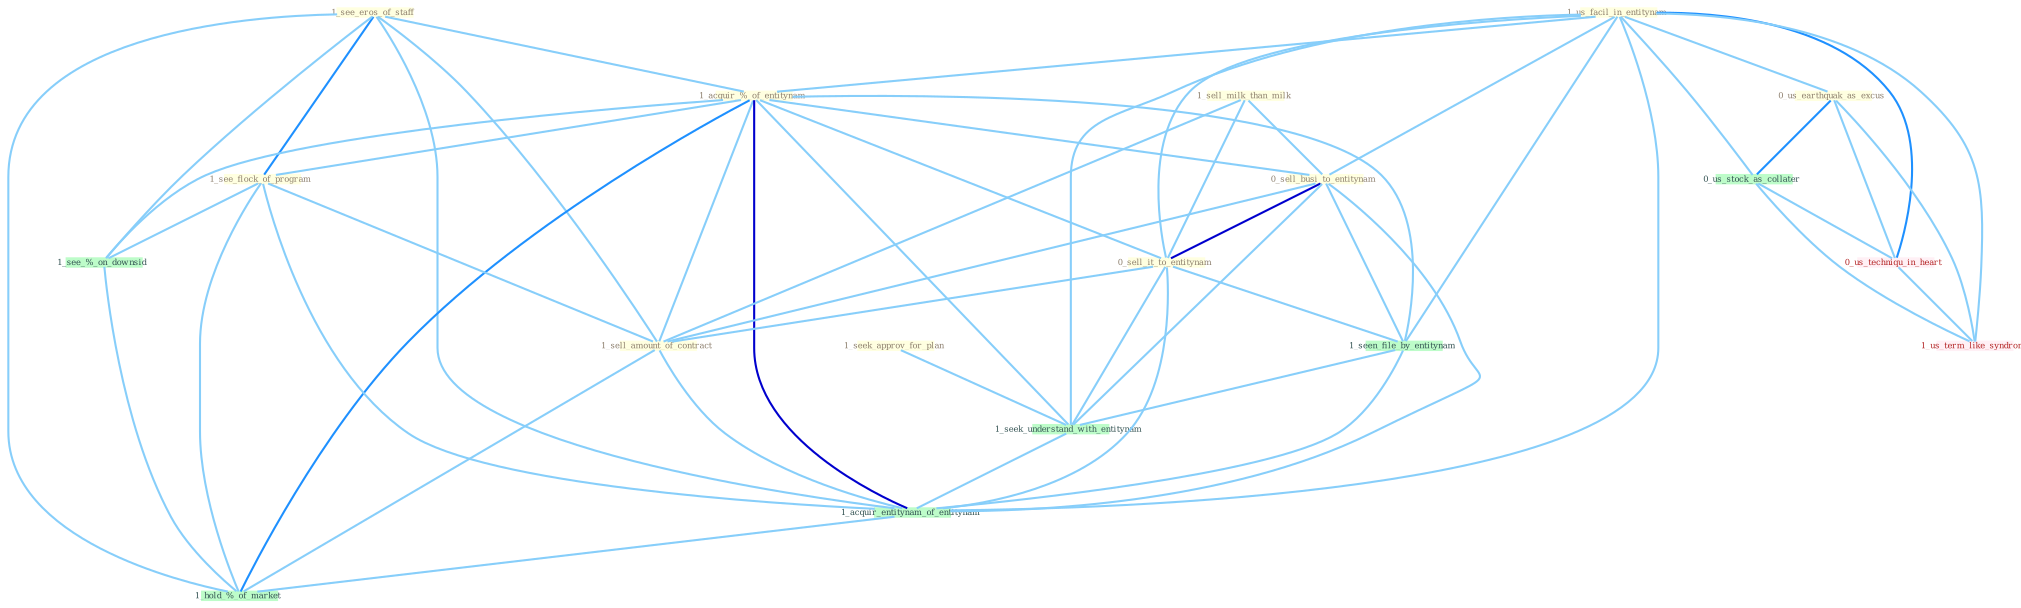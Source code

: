 Graph G{ 
    node
    [shape=polygon,style=filled,width=.5,height=.06,color="#BDFCC9",fixedsize=true,fontsize=4,
    fontcolor="#2f4f4f"];
    {node
    [color="#ffffe0", fontcolor="#8b7d6b"] "1_us_facil_in_entitynam " "1_see_eros_of_staff " "1_acquir_%_of_entitynam " "1_sell_milk_than_milk " "0_sell_busi_to_entitynam " "0_sell_it_to_entitynam " "0_us_earthquak_as_excus " "1_see_flock_of_program " "1_seek_approv_for_plan " "1_sell_amount_of_contract "}
{node [color="#fff0f5", fontcolor="#b22222"] "0_us_techniqu_in_heart " "1_us_term_like_syndrom "}
edge [color="#B0E2FF"];

	"1_us_facil_in_entitynam " -- "1_acquir_%_of_entitynam " [w="1", color="#87cefa" ];
	"1_us_facil_in_entitynam " -- "0_sell_busi_to_entitynam " [w="1", color="#87cefa" ];
	"1_us_facil_in_entitynam " -- "0_sell_it_to_entitynam " [w="1", color="#87cefa" ];
	"1_us_facil_in_entitynam " -- "0_us_earthquak_as_excus " [w="1", color="#87cefa" ];
	"1_us_facil_in_entitynam " -- "1_seen_file_by_entitynam " [w="1", color="#87cefa" ];
	"1_us_facil_in_entitynam " -- "0_us_stock_as_collater " [w="1", color="#87cefa" ];
	"1_us_facil_in_entitynam " -- "1_seek_understand_with_entitynam " [w="1", color="#87cefa" ];
	"1_us_facil_in_entitynam " -- "1_acquir_entitynam_of_entitynam " [w="1", color="#87cefa" ];
	"1_us_facil_in_entitynam " -- "0_us_techniqu_in_heart " [w="2", color="#1e90ff" , len=0.8];
	"1_us_facil_in_entitynam " -- "1_us_term_like_syndrom " [w="1", color="#87cefa" ];
	"1_see_eros_of_staff " -- "1_acquir_%_of_entitynam " [w="1", color="#87cefa" ];
	"1_see_eros_of_staff " -- "1_see_flock_of_program " [w="2", color="#1e90ff" , len=0.8];
	"1_see_eros_of_staff " -- "1_sell_amount_of_contract " [w="1", color="#87cefa" ];
	"1_see_eros_of_staff " -- "1_acquir_entitynam_of_entitynam " [w="1", color="#87cefa" ];
	"1_see_eros_of_staff " -- "1_see_%_on_downsid " [w="1", color="#87cefa" ];
	"1_see_eros_of_staff " -- "1_hold_%_of_market " [w="1", color="#87cefa" ];
	"1_acquir_%_of_entitynam " -- "0_sell_busi_to_entitynam " [w="1", color="#87cefa" ];
	"1_acquir_%_of_entitynam " -- "0_sell_it_to_entitynam " [w="1", color="#87cefa" ];
	"1_acquir_%_of_entitynam " -- "1_see_flock_of_program " [w="1", color="#87cefa" ];
	"1_acquir_%_of_entitynam " -- "1_sell_amount_of_contract " [w="1", color="#87cefa" ];
	"1_acquir_%_of_entitynam " -- "1_seen_file_by_entitynam " [w="1", color="#87cefa" ];
	"1_acquir_%_of_entitynam " -- "1_seek_understand_with_entitynam " [w="1", color="#87cefa" ];
	"1_acquir_%_of_entitynam " -- "1_acquir_entitynam_of_entitynam " [w="3", color="#0000cd" , len=0.6];
	"1_acquir_%_of_entitynam " -- "1_see_%_on_downsid " [w="1", color="#87cefa" ];
	"1_acquir_%_of_entitynam " -- "1_hold_%_of_market " [w="2", color="#1e90ff" , len=0.8];
	"1_sell_milk_than_milk " -- "0_sell_busi_to_entitynam " [w="1", color="#87cefa" ];
	"1_sell_milk_than_milk " -- "0_sell_it_to_entitynam " [w="1", color="#87cefa" ];
	"1_sell_milk_than_milk " -- "1_sell_amount_of_contract " [w="1", color="#87cefa" ];
	"0_sell_busi_to_entitynam " -- "0_sell_it_to_entitynam " [w="3", color="#0000cd" , len=0.6];
	"0_sell_busi_to_entitynam " -- "1_sell_amount_of_contract " [w="1", color="#87cefa" ];
	"0_sell_busi_to_entitynam " -- "1_seen_file_by_entitynam " [w="1", color="#87cefa" ];
	"0_sell_busi_to_entitynam " -- "1_seek_understand_with_entitynam " [w="1", color="#87cefa" ];
	"0_sell_busi_to_entitynam " -- "1_acquir_entitynam_of_entitynam " [w="1", color="#87cefa" ];
	"0_sell_it_to_entitynam " -- "1_sell_amount_of_contract " [w="1", color="#87cefa" ];
	"0_sell_it_to_entitynam " -- "1_seen_file_by_entitynam " [w="1", color="#87cefa" ];
	"0_sell_it_to_entitynam " -- "1_seek_understand_with_entitynam " [w="1", color="#87cefa" ];
	"0_sell_it_to_entitynam " -- "1_acquir_entitynam_of_entitynam " [w="1", color="#87cefa" ];
	"0_us_earthquak_as_excus " -- "0_us_stock_as_collater " [w="2", color="#1e90ff" , len=0.8];
	"0_us_earthquak_as_excus " -- "0_us_techniqu_in_heart " [w="1", color="#87cefa" ];
	"0_us_earthquak_as_excus " -- "1_us_term_like_syndrom " [w="1", color="#87cefa" ];
	"1_see_flock_of_program " -- "1_sell_amount_of_contract " [w="1", color="#87cefa" ];
	"1_see_flock_of_program " -- "1_acquir_entitynam_of_entitynam " [w="1", color="#87cefa" ];
	"1_see_flock_of_program " -- "1_see_%_on_downsid " [w="1", color="#87cefa" ];
	"1_see_flock_of_program " -- "1_hold_%_of_market " [w="1", color="#87cefa" ];
	"1_seek_approv_for_plan " -- "1_seek_understand_with_entitynam " [w="1", color="#87cefa" ];
	"1_sell_amount_of_contract " -- "1_acquir_entitynam_of_entitynam " [w="1", color="#87cefa" ];
	"1_sell_amount_of_contract " -- "1_hold_%_of_market " [w="1", color="#87cefa" ];
	"1_seen_file_by_entitynam " -- "1_seek_understand_with_entitynam " [w="1", color="#87cefa" ];
	"1_seen_file_by_entitynam " -- "1_acquir_entitynam_of_entitynam " [w="1", color="#87cefa" ];
	"0_us_stock_as_collater " -- "0_us_techniqu_in_heart " [w="1", color="#87cefa" ];
	"0_us_stock_as_collater " -- "1_us_term_like_syndrom " [w="1", color="#87cefa" ];
	"1_seek_understand_with_entitynam " -- "1_acquir_entitynam_of_entitynam " [w="1", color="#87cefa" ];
	"1_acquir_entitynam_of_entitynam " -- "1_hold_%_of_market " [w="1", color="#87cefa" ];
	"0_us_techniqu_in_heart " -- "1_us_term_like_syndrom " [w="1", color="#87cefa" ];
	"1_see_%_on_downsid " -- "1_hold_%_of_market " [w="1", color="#87cefa" ];
}